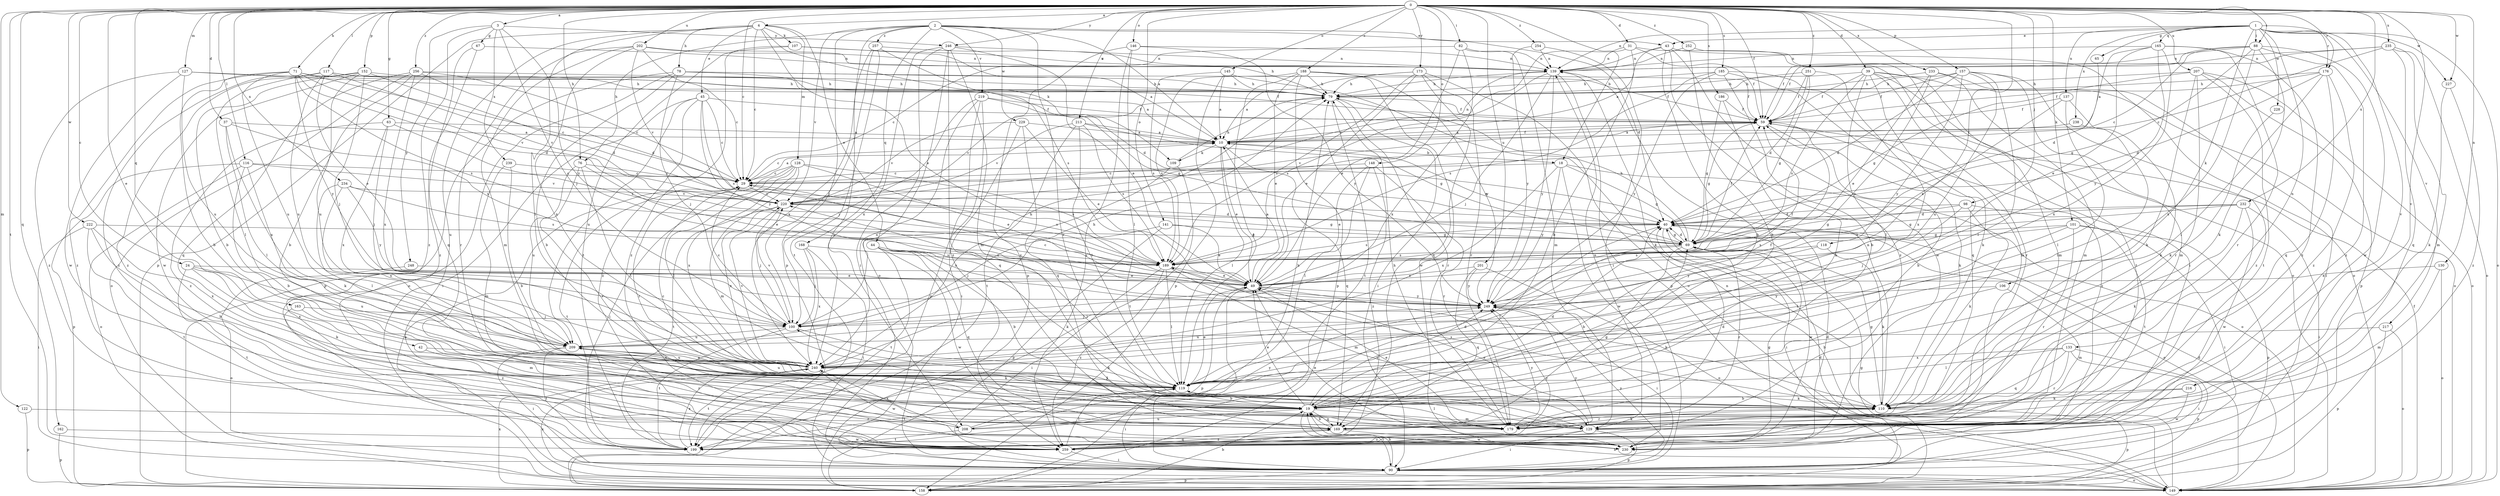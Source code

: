 strict digraph  {
0;
1;
2;
3;
4;
10;
18;
19;
24;
29;
31;
37;
39;
40;
42;
43;
44;
45;
49;
59;
63;
65;
67;
69;
71;
76;
78;
79;
82;
88;
90;
98;
100;
101;
106;
107;
109;
110;
116;
117;
118;
119;
122;
127;
128;
129;
130;
133;
137;
139;
141;
145;
146;
148;
149;
152;
157;
158;
162;
163;
165;
168;
169;
173;
176;
179;
185;
186;
188;
189;
199;
201;
202;
207;
208;
209;
213;
216;
217;
219;
220;
222;
227;
228;
229;
230;
232;
233;
234;
235;
238;
239;
240;
246;
248;
249;
251;
252;
254;
256;
257;
259;
0 -> 3  [label=a];
0 -> 4  [label=a];
0 -> 18  [label=b];
0 -> 24  [label=c];
0 -> 29  [label=c];
0 -> 31  [label=d];
0 -> 37  [label=d];
0 -> 39  [label=d];
0 -> 42  [label=e];
0 -> 59  [label=f];
0 -> 63  [label=g];
0 -> 71  [label=h];
0 -> 76  [label=h];
0 -> 82  [label=i];
0 -> 88  [label=i];
0 -> 98  [label=j];
0 -> 101  [label=k];
0 -> 116  [label=l];
0 -> 117  [label=l];
0 -> 118  [label=l];
0 -> 122  [label=m];
0 -> 127  [label=m];
0 -> 130  [label=n];
0 -> 141  [label=o];
0 -> 145  [label=o];
0 -> 146  [label=o];
0 -> 148  [label=o];
0 -> 152  [label=p];
0 -> 157  [label=p];
0 -> 162  [label=q];
0 -> 163  [label=q];
0 -> 173  [label=r];
0 -> 176  [label=r];
0 -> 185  [label=s];
0 -> 186  [label=s];
0 -> 188  [label=s];
0 -> 199  [label=t];
0 -> 201  [label=u];
0 -> 202  [label=u];
0 -> 207  [label=u];
0 -> 213  [label=v];
0 -> 216  [label=v];
0 -> 222  [label=w];
0 -> 227  [label=w];
0 -> 232  [label=x];
0 -> 233  [label=x];
0 -> 234  [label=x];
0 -> 235  [label=x];
0 -> 246  [label=y];
0 -> 251  [label=z];
0 -> 252  [label=z];
0 -> 254  [label=z];
0 -> 256  [label=z];
1 -> 43  [label=e];
1 -> 65  [label=g];
1 -> 88  [label=i];
1 -> 106  [label=k];
1 -> 133  [label=n];
1 -> 137  [label=n];
1 -> 139  [label=n];
1 -> 149  [label=o];
1 -> 165  [label=q];
1 -> 176  [label=r];
1 -> 216  [label=v];
1 -> 217  [label=v];
1 -> 227  [label=w];
1 -> 228  [label=w];
1 -> 238  [label=x];
2 -> 10  [label=a];
2 -> 40  [label=d];
2 -> 43  [label=e];
2 -> 76  [label=h];
2 -> 158  [label=p];
2 -> 168  [label=q];
2 -> 179  [label=r];
2 -> 208  [label=u];
2 -> 219  [label=v];
2 -> 220  [label=v];
2 -> 229  [label=w];
2 -> 257  [label=z];
3 -> 67  [label=g];
3 -> 100  [label=j];
3 -> 239  [label=x];
3 -> 246  [label=y];
3 -> 248  [label=y];
3 -> 249  [label=y];
3 -> 259  [label=z];
4 -> 29  [label=c];
4 -> 44  [label=e];
4 -> 45  [label=e];
4 -> 49  [label=e];
4 -> 78  [label=h];
4 -> 107  [label=k];
4 -> 109  [label=k];
4 -> 119  [label=l];
4 -> 128  [label=m];
4 -> 158  [label=p];
4 -> 208  [label=u];
10 -> 18  [label=b];
10 -> 29  [label=c];
10 -> 49  [label=e];
10 -> 59  [label=f];
10 -> 109  [label=k];
10 -> 119  [label=l];
10 -> 139  [label=n];
10 -> 169  [label=q];
18 -> 29  [label=c];
18 -> 69  [label=g];
18 -> 149  [label=o];
18 -> 230  [label=w];
18 -> 240  [label=x];
18 -> 249  [label=y];
19 -> 29  [label=c];
19 -> 40  [label=d];
19 -> 49  [label=e];
19 -> 90  [label=i];
19 -> 129  [label=m];
19 -> 169  [label=q];
19 -> 208  [label=u];
19 -> 249  [label=y];
24 -> 49  [label=e];
24 -> 110  [label=k];
24 -> 199  [label=t];
24 -> 209  [label=u];
24 -> 240  [label=x];
29 -> 10  [label=a];
29 -> 149  [label=o];
29 -> 189  [label=s];
29 -> 199  [label=t];
29 -> 220  [label=v];
31 -> 19  [label=b];
31 -> 59  [label=f];
31 -> 139  [label=n];
31 -> 149  [label=o];
31 -> 220  [label=v];
37 -> 10  [label=a];
37 -> 119  [label=l];
37 -> 189  [label=s];
37 -> 209  [label=u];
39 -> 59  [label=f];
39 -> 79  [label=h];
39 -> 110  [label=k];
39 -> 119  [label=l];
39 -> 129  [label=m];
39 -> 149  [label=o];
39 -> 179  [label=r];
39 -> 189  [label=s];
39 -> 199  [label=t];
40 -> 69  [label=g];
40 -> 90  [label=i];
40 -> 149  [label=o];
40 -> 189  [label=s];
40 -> 230  [label=w];
42 -> 179  [label=r];
42 -> 240  [label=x];
43 -> 10  [label=a];
43 -> 19  [label=b];
43 -> 139  [label=n];
43 -> 149  [label=o];
43 -> 230  [label=w];
43 -> 259  [label=z];
44 -> 19  [label=b];
44 -> 110  [label=k];
44 -> 119  [label=l];
44 -> 169  [label=q];
44 -> 189  [label=s];
44 -> 199  [label=t];
44 -> 230  [label=w];
45 -> 29  [label=c];
45 -> 59  [label=f];
45 -> 90  [label=i];
45 -> 189  [label=s];
45 -> 209  [label=u];
45 -> 249  [label=y];
45 -> 259  [label=z];
49 -> 10  [label=a];
49 -> 90  [label=i];
49 -> 110  [label=k];
49 -> 158  [label=p];
49 -> 249  [label=y];
59 -> 10  [label=a];
59 -> 19  [label=b];
59 -> 69  [label=g];
59 -> 110  [label=k];
59 -> 220  [label=v];
59 -> 259  [label=z];
63 -> 10  [label=a];
63 -> 100  [label=j];
63 -> 189  [label=s];
63 -> 240  [label=x];
63 -> 259  [label=z];
65 -> 40  [label=d];
67 -> 139  [label=n];
67 -> 169  [label=q];
67 -> 259  [label=z];
69 -> 10  [label=a];
69 -> 19  [label=b];
69 -> 40  [label=d];
69 -> 59  [label=f];
69 -> 79  [label=h];
69 -> 119  [label=l];
69 -> 179  [label=r];
69 -> 189  [label=s];
71 -> 19  [label=b];
71 -> 29  [label=c];
71 -> 40  [label=d];
71 -> 79  [label=h];
71 -> 189  [label=s];
71 -> 209  [label=u];
71 -> 220  [label=v];
71 -> 249  [label=y];
71 -> 259  [label=z];
76 -> 29  [label=c];
76 -> 49  [label=e];
76 -> 119  [label=l];
76 -> 179  [label=r];
76 -> 209  [label=u];
78 -> 19  [label=b];
78 -> 40  [label=d];
78 -> 59  [label=f];
78 -> 79  [label=h];
78 -> 100  [label=j];
78 -> 149  [label=o];
78 -> 158  [label=p];
79 -> 59  [label=f];
79 -> 90  [label=i];
79 -> 179  [label=r];
79 -> 199  [label=t];
79 -> 220  [label=v];
82 -> 29  [label=c];
82 -> 49  [label=e];
82 -> 129  [label=m];
82 -> 139  [label=n];
82 -> 240  [label=x];
88 -> 29  [label=c];
88 -> 59  [label=f];
88 -> 69  [label=g];
88 -> 110  [label=k];
88 -> 139  [label=n];
88 -> 230  [label=w];
88 -> 240  [label=x];
88 -> 259  [label=z];
90 -> 19  [label=b];
90 -> 149  [label=o];
90 -> 158  [label=p];
90 -> 249  [label=y];
98 -> 40  [label=d];
98 -> 69  [label=g];
98 -> 100  [label=j];
98 -> 110  [label=k];
98 -> 199  [label=t];
100 -> 29  [label=c];
100 -> 79  [label=h];
100 -> 110  [label=k];
100 -> 199  [label=t];
100 -> 209  [label=u];
100 -> 220  [label=v];
101 -> 69  [label=g];
101 -> 90  [label=i];
101 -> 119  [label=l];
101 -> 158  [label=p];
101 -> 179  [label=r];
101 -> 189  [label=s];
106 -> 19  [label=b];
106 -> 129  [label=m];
106 -> 249  [label=y];
107 -> 10  [label=a];
107 -> 139  [label=n];
107 -> 199  [label=t];
107 -> 259  [label=z];
109 -> 79  [label=h];
109 -> 199  [label=t];
109 -> 240  [label=x];
110 -> 69  [label=g];
110 -> 139  [label=n];
110 -> 158  [label=p];
110 -> 179  [label=r];
110 -> 189  [label=s];
116 -> 19  [label=b];
116 -> 29  [label=c];
116 -> 110  [label=k];
116 -> 149  [label=o];
116 -> 158  [label=p];
116 -> 220  [label=v];
117 -> 49  [label=e];
117 -> 59  [label=f];
117 -> 79  [label=h];
117 -> 119  [label=l];
117 -> 209  [label=u];
117 -> 220  [label=v];
117 -> 259  [label=z];
118 -> 110  [label=k];
118 -> 189  [label=s];
118 -> 249  [label=y];
119 -> 19  [label=b];
119 -> 49  [label=e];
119 -> 90  [label=i];
119 -> 110  [label=k];
119 -> 199  [label=t];
119 -> 209  [label=u];
122 -> 158  [label=p];
122 -> 179  [label=r];
127 -> 10  [label=a];
127 -> 79  [label=h];
127 -> 209  [label=u];
127 -> 230  [label=w];
127 -> 259  [label=z];
128 -> 29  [label=c];
128 -> 49  [label=e];
128 -> 90  [label=i];
128 -> 119  [label=l];
128 -> 129  [label=m];
128 -> 179  [label=r];
128 -> 189  [label=s];
128 -> 240  [label=x];
129 -> 49  [label=e];
129 -> 90  [label=i];
129 -> 100  [label=j];
129 -> 139  [label=n];
129 -> 158  [label=p];
129 -> 259  [label=z];
130 -> 49  [label=e];
130 -> 129  [label=m];
130 -> 149  [label=o];
133 -> 90  [label=i];
133 -> 119  [label=l];
133 -> 158  [label=p];
133 -> 169  [label=q];
133 -> 179  [label=r];
133 -> 240  [label=x];
137 -> 49  [label=e];
137 -> 59  [label=f];
137 -> 110  [label=k];
137 -> 119  [label=l];
139 -> 79  [label=h];
139 -> 100  [label=j];
139 -> 158  [label=p];
139 -> 189  [label=s];
139 -> 249  [label=y];
141 -> 49  [label=e];
141 -> 69  [label=g];
141 -> 100  [label=j];
141 -> 158  [label=p];
145 -> 10  [label=a];
145 -> 79  [label=h];
145 -> 110  [label=k];
145 -> 158  [label=p];
145 -> 189  [label=s];
146 -> 119  [label=l];
146 -> 139  [label=n];
146 -> 158  [label=p];
146 -> 249  [label=y];
146 -> 259  [label=z];
148 -> 29  [label=c];
148 -> 49  [label=e];
148 -> 119  [label=l];
148 -> 179  [label=r];
148 -> 259  [label=z];
149 -> 19  [label=b];
149 -> 40  [label=d];
149 -> 59  [label=f];
149 -> 69  [label=g];
149 -> 139  [label=n];
149 -> 240  [label=x];
152 -> 19  [label=b];
152 -> 40  [label=d];
152 -> 79  [label=h];
152 -> 100  [label=j];
152 -> 209  [label=u];
152 -> 230  [label=w];
152 -> 259  [label=z];
157 -> 40  [label=d];
157 -> 59  [label=f];
157 -> 79  [label=h];
157 -> 119  [label=l];
157 -> 129  [label=m];
157 -> 209  [label=u];
157 -> 249  [label=y];
157 -> 259  [label=z];
158 -> 19  [label=b];
158 -> 40  [label=d];
158 -> 240  [label=x];
162 -> 158  [label=p];
162 -> 230  [label=w];
163 -> 100  [label=j];
163 -> 129  [label=m];
163 -> 259  [label=z];
165 -> 10  [label=a];
165 -> 49  [label=e];
165 -> 139  [label=n];
165 -> 179  [label=r];
165 -> 240  [label=x];
165 -> 249  [label=y];
165 -> 259  [label=z];
168 -> 90  [label=i];
168 -> 100  [label=j];
168 -> 189  [label=s];
168 -> 240  [label=x];
169 -> 19  [label=b];
169 -> 69  [label=g];
169 -> 230  [label=w];
169 -> 259  [label=z];
173 -> 10  [label=a];
173 -> 49  [label=e];
173 -> 79  [label=h];
173 -> 149  [label=o];
173 -> 169  [label=q];
173 -> 179  [label=r];
173 -> 189  [label=s];
176 -> 40  [label=d];
176 -> 59  [label=f];
176 -> 79  [label=h];
176 -> 119  [label=l];
176 -> 169  [label=q];
176 -> 259  [label=z];
179 -> 40  [label=d];
179 -> 49  [label=e];
179 -> 79  [label=h];
179 -> 110  [label=k];
179 -> 119  [label=l];
179 -> 249  [label=y];
185 -> 19  [label=b];
185 -> 79  [label=h];
185 -> 129  [label=m];
185 -> 169  [label=q];
185 -> 189  [label=s];
185 -> 249  [label=y];
186 -> 19  [label=b];
186 -> 59  [label=f];
186 -> 69  [label=g];
188 -> 49  [label=e];
188 -> 59  [label=f];
188 -> 79  [label=h];
188 -> 119  [label=l];
188 -> 158  [label=p];
188 -> 189  [label=s];
188 -> 230  [label=w];
188 -> 249  [label=y];
189 -> 49  [label=e];
189 -> 90  [label=i];
189 -> 119  [label=l];
189 -> 129  [label=m];
189 -> 259  [label=z];
199 -> 240  [label=x];
199 -> 249  [label=y];
201 -> 49  [label=e];
201 -> 149  [label=o];
201 -> 169  [label=q];
201 -> 249  [label=y];
202 -> 29  [label=c];
202 -> 79  [label=h];
202 -> 129  [label=m];
202 -> 139  [label=n];
202 -> 179  [label=r];
202 -> 220  [label=v];
202 -> 240  [label=x];
207 -> 69  [label=g];
207 -> 79  [label=h];
207 -> 110  [label=k];
207 -> 149  [label=o];
207 -> 158  [label=p];
207 -> 179  [label=r];
207 -> 199  [label=t];
208 -> 40  [label=d];
208 -> 79  [label=h];
208 -> 199  [label=t];
208 -> 240  [label=x];
208 -> 249  [label=y];
209 -> 79  [label=h];
209 -> 90  [label=i];
209 -> 110  [label=k];
209 -> 199  [label=t];
209 -> 240  [label=x];
213 -> 10  [label=a];
213 -> 69  [label=g];
213 -> 119  [label=l];
213 -> 189  [label=s];
213 -> 199  [label=t];
213 -> 220  [label=v];
216 -> 19  [label=b];
216 -> 110  [label=k];
216 -> 230  [label=w];
217 -> 149  [label=o];
217 -> 158  [label=p];
217 -> 209  [label=u];
219 -> 59  [label=f];
219 -> 69  [label=g];
219 -> 100  [label=j];
219 -> 158  [label=p];
219 -> 169  [label=q];
219 -> 240  [label=x];
220 -> 40  [label=d];
220 -> 69  [label=g];
220 -> 100  [label=j];
220 -> 199  [label=t];
220 -> 240  [label=x];
222 -> 19  [label=b];
222 -> 69  [label=g];
222 -> 90  [label=i];
222 -> 199  [label=t];
222 -> 240  [label=x];
227 -> 110  [label=k];
227 -> 259  [label=z];
228 -> 110  [label=k];
229 -> 10  [label=a];
229 -> 49  [label=e];
229 -> 90  [label=i];
229 -> 169  [label=q];
229 -> 220  [label=v];
230 -> 40  [label=d];
230 -> 49  [label=e];
230 -> 69  [label=g];
232 -> 40  [label=d];
232 -> 69  [label=g];
232 -> 90  [label=i];
232 -> 110  [label=k];
232 -> 189  [label=s];
232 -> 230  [label=w];
233 -> 49  [label=e];
233 -> 79  [label=h];
233 -> 90  [label=i];
233 -> 129  [label=m];
233 -> 249  [label=y];
234 -> 119  [label=l];
234 -> 189  [label=s];
234 -> 220  [label=v];
234 -> 240  [label=x];
234 -> 249  [label=y];
235 -> 29  [label=c];
235 -> 59  [label=f];
235 -> 129  [label=m];
235 -> 139  [label=n];
235 -> 149  [label=o];
235 -> 169  [label=q];
238 -> 10  [label=a];
238 -> 119  [label=l];
239 -> 19  [label=b];
239 -> 29  [label=c];
239 -> 129  [label=m];
240 -> 59  [label=f];
240 -> 119  [label=l];
240 -> 199  [label=t];
240 -> 209  [label=u];
240 -> 220  [label=v];
240 -> 230  [label=w];
246 -> 49  [label=e];
246 -> 90  [label=i];
246 -> 129  [label=m];
246 -> 139  [label=n];
246 -> 149  [label=o];
246 -> 240  [label=x];
246 -> 259  [label=z];
248 -> 49  [label=e];
248 -> 149  [label=o];
249 -> 29  [label=c];
249 -> 59  [label=f];
249 -> 90  [label=i];
249 -> 100  [label=j];
249 -> 220  [label=v];
251 -> 40  [label=d];
251 -> 59  [label=f];
251 -> 69  [label=g];
251 -> 79  [label=h];
251 -> 240  [label=x];
252 -> 19  [label=b];
252 -> 90  [label=i];
252 -> 139  [label=n];
254 -> 90  [label=i];
254 -> 139  [label=n];
254 -> 249  [label=y];
256 -> 19  [label=b];
256 -> 29  [label=c];
256 -> 40  [label=d];
256 -> 79  [label=h];
256 -> 149  [label=o];
256 -> 169  [label=q];
256 -> 240  [label=x];
257 -> 100  [label=j];
257 -> 139  [label=n];
257 -> 189  [label=s];
257 -> 199  [label=t];
257 -> 240  [label=x];
259 -> 90  [label=i];
259 -> 119  [label=l];
259 -> 169  [label=q];
259 -> 249  [label=y];
}
